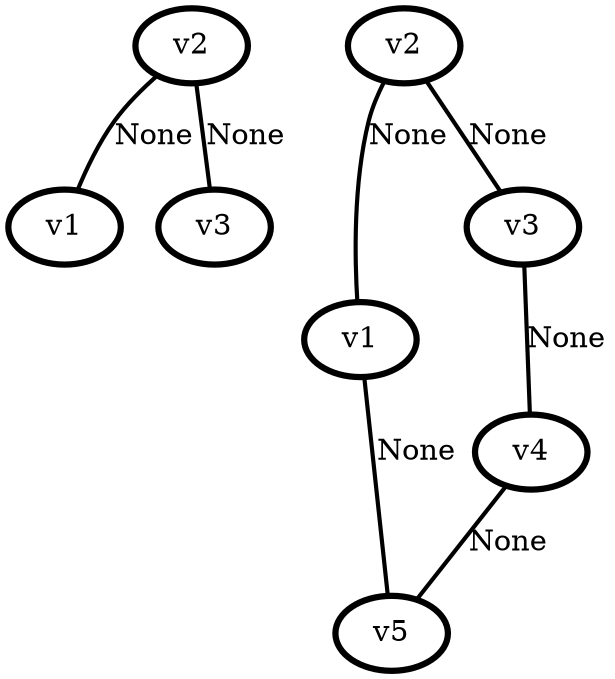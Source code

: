 graph G {
    0 [penwidth=3,label="v2",fontcolor="Black"]
    1 [penwidth=3,label="v1",fontcolor="Black"]
    2 [penwidth=3,label="v3",fontcolor="Black"]
    3 [penwidth=3,label="v2",fontcolor="Black"]
    4 [penwidth=3,label="v1",fontcolor="Black"]
    5 [penwidth=3,label="v3",fontcolor="Black"]
    6 [penwidth=3,label="v5",fontcolor="Black"]
    7 [penwidth=3,label="v4",fontcolor="Black"]

    0--1 [penwidth=2,label="None"]
    0--2 [penwidth=2,label="None"]
    3--4 [penwidth=2,label="None"]
    3--5 [penwidth=2,label="None"]
    4--6 [penwidth=2,label="None"]
    5--7 [penwidth=2,label="None"]
    7--6 [penwidth=2,label="None"]
}
